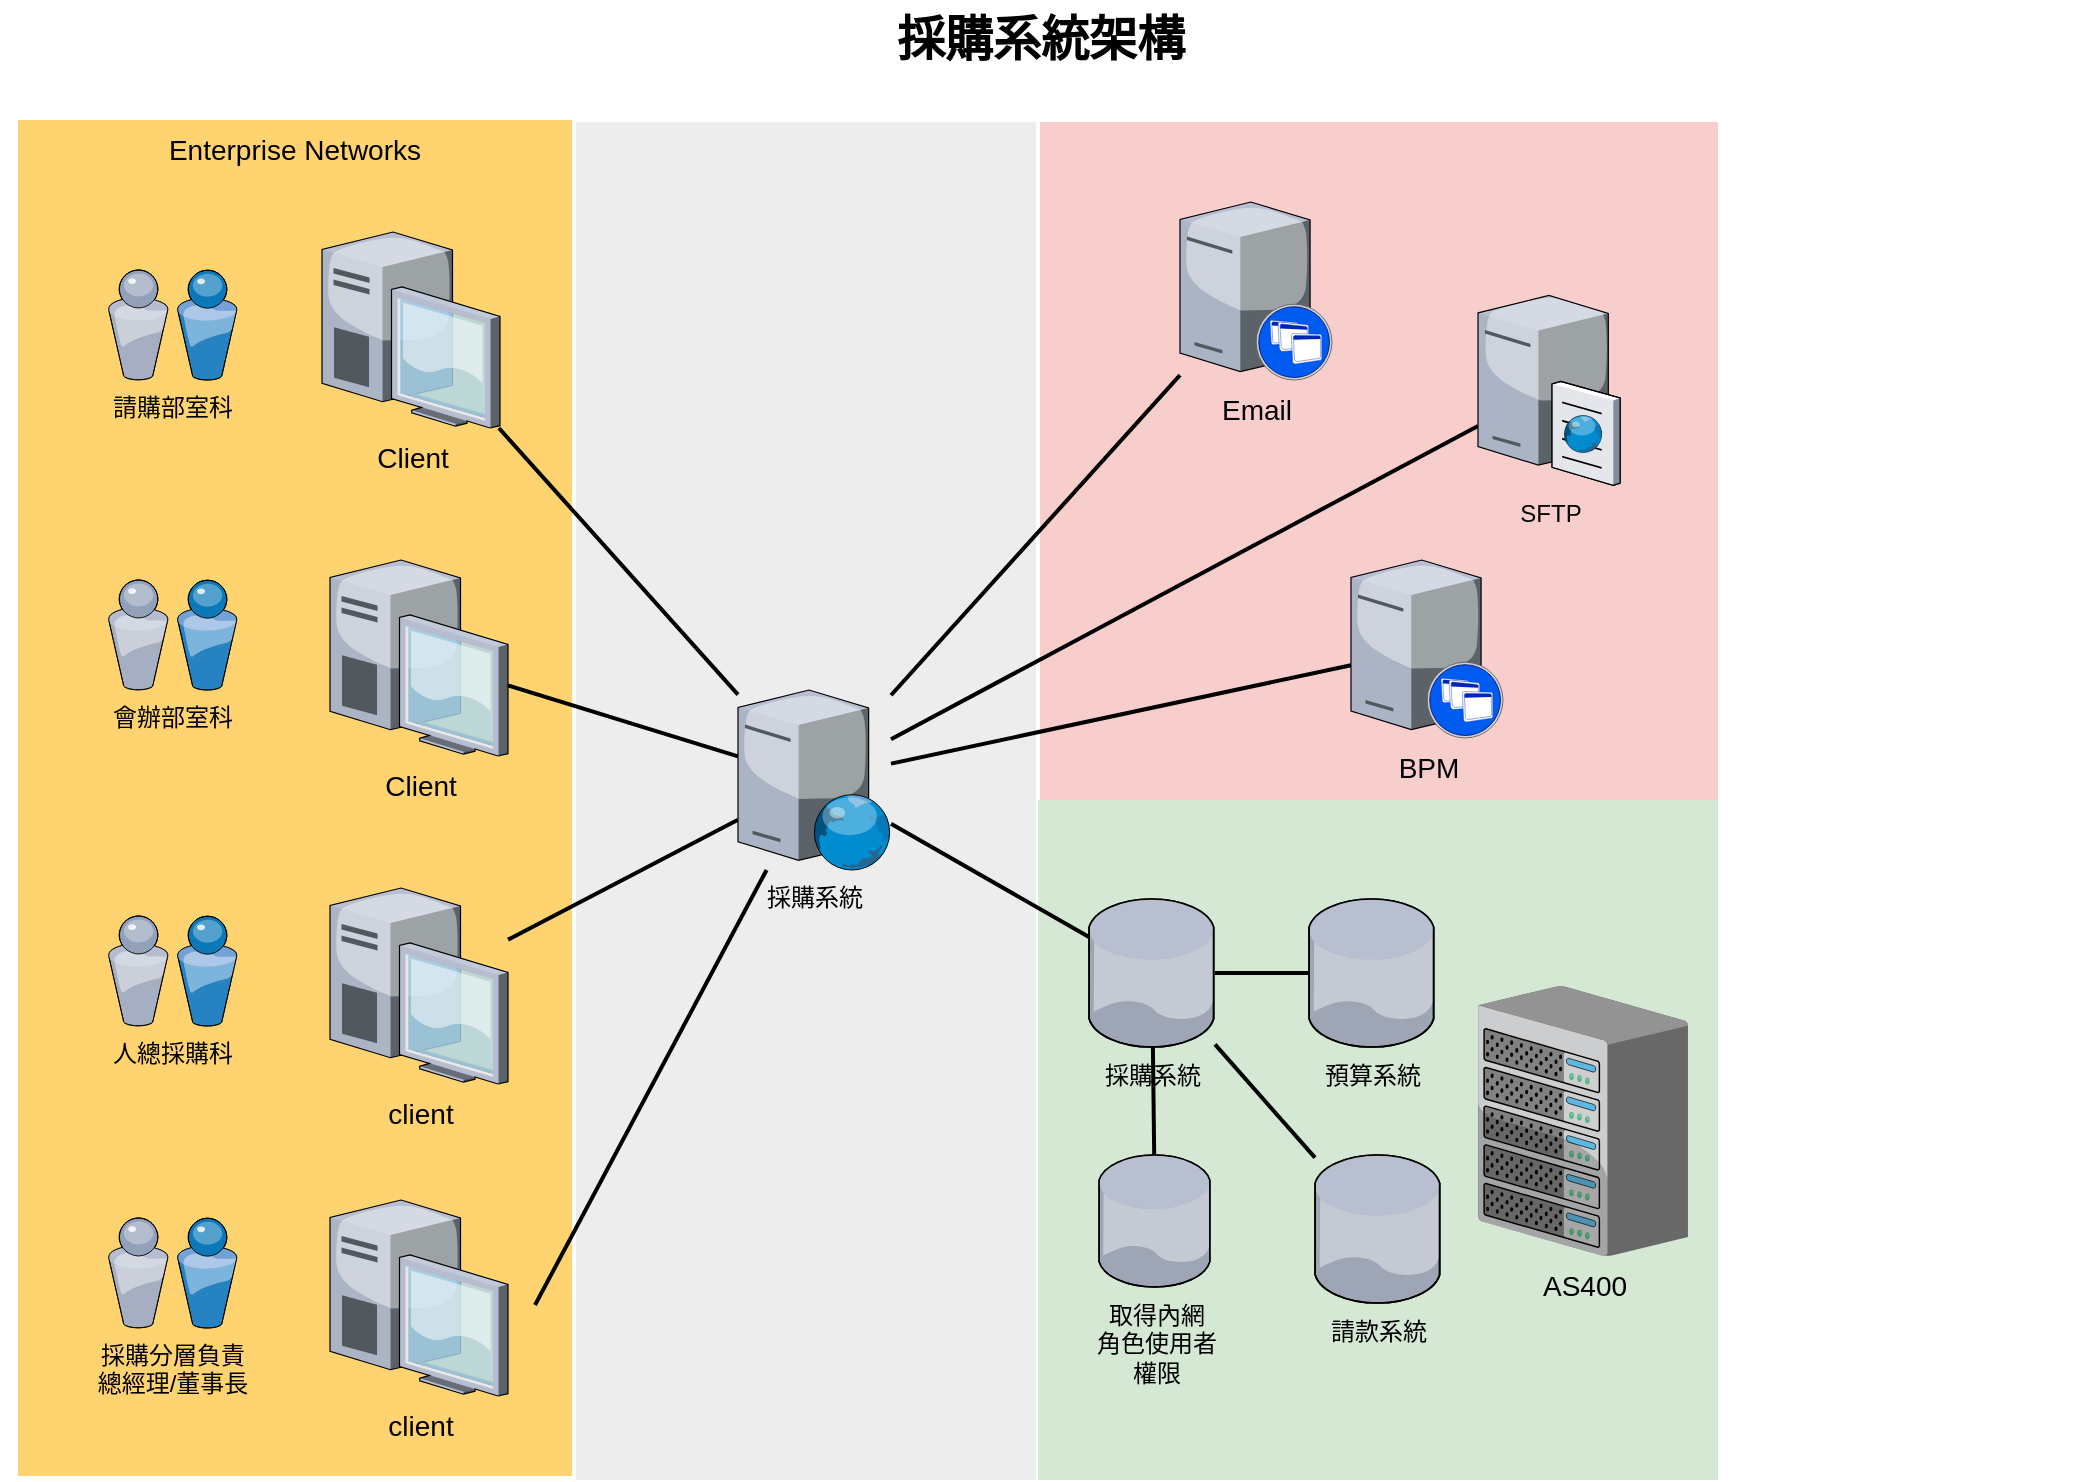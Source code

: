 <mxfile version="10.6.5" type="github"><diagram name="Page-1" id="e3a06f82-3646-2815-327d-82caf3d4e204"><mxGraphModel dx="1394" dy="747" grid="1" gridSize="10" guides="1" tooltips="1" connect="1" arrows="1" fold="1" page="1" pageScale="1.5" pageWidth="1169" pageHeight="826" background="none" math="0" shadow="0"><root><mxCell id="0" style=";html=1;"/><mxCell id="1" style=";html=1;" parent="0"/><mxCell id="6a7d8f32e03d9370-61" value="" style="whiteSpace=wrap;html=1;fillColor=#f8cecc;fontSize=14;strokeColor=none;verticalAlign=top;" parent="1" vertex="1"><mxGeometry x="721" y="101" width="339" height="339" as="geometry"/></mxCell><mxCell id="6a7d8f32e03d9370-60" value="" style="whiteSpace=wrap;html=1;fillColor=#d5e8d4;fontSize=14;strokeColor=none;verticalAlign=top;" parent="1" vertex="1"><mxGeometry x="720" y="440" width="340" height="340" as="geometry"/></mxCell><mxCell id="6a7d8f32e03d9370-59" value="" style="whiteSpace=wrap;html=1;fillColor=#EDEDED;fontSize=14;strokeColor=none;verticalAlign=top;" parent="1" vertex="1"><mxGeometry x="489" y="101" width="230" height="679" as="geometry"/></mxCell><mxCell id="6a7d8f32e03d9370-57" value="Enterprise Networks" style="whiteSpace=wrap;html=1;fillColor=#FFD470;gradientColor=none;fontSize=14;strokeColor=none;verticalAlign=top;" parent="1" vertex="1"><mxGeometry x="210" y="100" width="277" height="678" as="geometry"/></mxCell><mxCell id="6a7d8f32e03d9370-35" style="edgeStyle=none;rounded=0;html=1;startSize=10;endSize=10;jettySize=auto;orthogonalLoop=1;fontSize=14;endArrow=none;endFill=0;strokeWidth=2;" parent="1" target="bRtzg0saSHK6IQaAmpf9-12" edge="1"><mxGeometry relative="1" as="geometry"><mxPoint x="468.5" y="692.524" as="sourcePoint"/><mxPoint x="680" y="471.255" as="targetPoint"/></mxGeometry></mxCell><mxCell id="6a7d8f32e03d9370-34" style="edgeStyle=none;rounded=0;html=1;startSize=10;endSize=10;jettySize=auto;orthogonalLoop=1;fontSize=14;endArrow=none;endFill=0;strokeWidth=2;" parent="1" source="6a7d8f32e03d9370-3" target="bRtzg0saSHK6IQaAmpf9-12" edge="1"><mxGeometry relative="1" as="geometry"><mxPoint x="680" y="444.043" as="targetPoint"/></mxGeometry></mxCell><mxCell id="6a7d8f32e03d9370-3" value="client" style="verticalLabelPosition=bottom;aspect=fixed;html=1;verticalAlign=top;strokeColor=none;shape=mxgraph.citrix.desktop;fillColor=#66B2FF;gradientColor=#0066CC;fontSize=14;" parent="1" vertex="1"><mxGeometry x="366.0" y="484.0" width="89" height="98" as="geometry"/></mxCell><mxCell id="6a7d8f32e03d9370-33" style="edgeStyle=none;rounded=0;html=1;startSize=10;endSize=10;jettySize=auto;orthogonalLoop=1;fontSize=14;endArrow=none;endFill=0;strokeWidth=2;" parent="1" source="6a7d8f32e03d9370-4" target="bRtzg0saSHK6IQaAmpf9-12" edge="1"><mxGeometry relative="1" as="geometry"><mxPoint x="680" y="423.776" as="targetPoint"/></mxGeometry></mxCell><mxCell id="6a7d8f32e03d9370-4" value="Client" style="verticalLabelPosition=bottom;aspect=fixed;html=1;verticalAlign=top;strokeColor=none;shape=mxgraph.citrix.desktop;fillColor=#66B2FF;gradientColor=#0066CC;fontSize=14;" parent="1" vertex="1"><mxGeometry x="366.0" y="320.0" width="89" height="98" as="geometry"/></mxCell><mxCell id="6a7d8f32e03d9370-32" style="edgeStyle=none;rounded=0;html=1;startSize=10;endSize=10;jettySize=auto;orthogonalLoop=1;fontSize=14;endArrow=none;endFill=0;strokeWidth=2;" parent="1" source="6a7d8f32e03d9370-5" target="bRtzg0saSHK6IQaAmpf9-12" edge="1"><mxGeometry relative="1" as="geometry"><mxPoint x="680" y="403.869" as="targetPoint"/></mxGeometry></mxCell><mxCell id="6a7d8f32e03d9370-5" value="Client" style="verticalLabelPosition=bottom;aspect=fixed;html=1;verticalAlign=top;strokeColor=none;shape=mxgraph.citrix.desktop;fillColor=#66B2FF;gradientColor=#0066CC;fontSize=14;" parent="1" vertex="1"><mxGeometry x="362.0" y="156.0" width="89" height="98" as="geometry"/></mxCell><mxCell id="6a7d8f32e03d9370-40" style="edgeStyle=none;rounded=0;html=1;startSize=10;endSize=10;jettySize=auto;orthogonalLoop=1;fontSize=14;endArrow=none;endFill=0;strokeWidth=2;" parent="1" source="6a7d8f32e03d9370-9" target="bRtzg0saSHK6IQaAmpf9-12" edge="1"><mxGeometry relative="1" as="geometry"><mxPoint x="759" y="694.883" as="targetPoint"/></mxGeometry></mxCell><mxCell id="6a7d8f32e03d9370-9" value="BPM" style="verticalLabelPosition=bottom;aspect=fixed;html=1;verticalAlign=top;strokeColor=none;shape=mxgraph.citrix.xenapp_server;fillColor=#66B2FF;gradientColor=#0066CC;fontSize=14;" parent="1" vertex="1"><mxGeometry x="876.5" y="320" width="76" height="89" as="geometry"/></mxCell><mxCell id="6a7d8f32e03d9370-41" style="edgeStyle=none;rounded=0;html=1;startSize=10;endSize=10;jettySize=auto;orthogonalLoop=1;fontSize=14;endArrow=none;endFill=0;strokeWidth=2;" parent="1" source="bRtzg0saSHK6IQaAmpf9-19" target="bRtzg0saSHK6IQaAmpf9-12" edge="1"><mxGeometry relative="1" as="geometry"><mxPoint x="1221" y="155.309" as="sourcePoint"/><mxPoint x="759" y="529.883" as="targetPoint"/></mxGeometry></mxCell><mxCell id="6a7d8f32e03d9370-42" style="edgeStyle=none;rounded=0;html=1;startSize=10;endSize=10;jettySize=auto;orthogonalLoop=1;fontSize=14;endArrow=none;endFill=0;strokeWidth=2;" parent="1" source="6a7d8f32e03d9370-11" target="bRtzg0saSHK6IQaAmpf9-12" edge="1"><mxGeometry relative="1" as="geometry"><mxPoint x="759" y="365.883" as="targetPoint"/></mxGeometry></mxCell><mxCell id="6a7d8f32e03d9370-11" value="Email" style="verticalLabelPosition=bottom;aspect=fixed;html=1;verticalAlign=top;strokeColor=none;shape=mxgraph.citrix.xenapp_server;fillColor=#66B2FF;gradientColor=#0066CC;fontSize=14;" parent="1" vertex="1"><mxGeometry x="791" y="141" width="76" height="89" as="geometry"/></mxCell><mxCell id="6a7d8f32e03d9370-56" style="edgeStyle=none;rounded=0;html=1;startSize=10;endSize=10;jettySize=auto;orthogonalLoop=1;fontSize=14;endArrow=none;endFill=0;strokeWidth=2;" parent="1" source="bRtzg0saSHK6IQaAmpf9-12" target="bRtzg0saSHK6IQaAmpf9-17" edge="1"><mxGeometry relative="1" as="geometry"><mxPoint x="712.0" y="444.508" as="sourcePoint"/><mxPoint x="1093" y="648.973" as="targetPoint"/></mxGeometry></mxCell><mxCell id="6a7d8f32e03d9370-16" value="AS400" style="verticalLabelPosition=bottom;aspect=fixed;html=1;verticalAlign=top;strokeColor=none;shape=mxgraph.citrix.chassis;fillColor=#66B2FF;gradientColor=#0066CC;fontSize=14;" parent="1" vertex="1"><mxGeometry x="940" y="533" width="105" height="135" as="geometry"/></mxCell><mxCell id="6a7d8f32e03d9370-62" value="採購系統架構" style="text;strokeColor=none;fillColor=none;html=1;fontSize=24;fontStyle=1;verticalAlign=middle;align=center;" parent="1" vertex="1"><mxGeometry x="201" y="40" width="1039" height="40" as="geometry"/></mxCell><mxCell id="bRtzg0saSHK6IQaAmpf9-2" value="人總採購科" style="verticalLabelPosition=bottom;aspect=fixed;html=1;verticalAlign=top;strokeColor=none;align=center;outlineConnect=0;shape=mxgraph.citrix.users;" parent="1" vertex="1"><mxGeometry x="255" y="498" width="64.5" height="55" as="geometry"/></mxCell><mxCell id="bRtzg0saSHK6IQaAmpf9-3" value="請購部室科" style="verticalLabelPosition=bottom;aspect=fixed;html=1;verticalAlign=top;strokeColor=none;align=center;outlineConnect=0;shape=mxgraph.citrix.users;" parent="1" vertex="1"><mxGeometry x="255" y="175" width="64.5" height="55" as="geometry"/></mxCell><mxCell id="bRtzg0saSHK6IQaAmpf9-4" value="會辦部室科" style="verticalLabelPosition=bottom;aspect=fixed;html=1;verticalAlign=top;strokeColor=none;align=center;outlineConnect=0;shape=mxgraph.citrix.users;" parent="1" vertex="1"><mxGeometry x="255" y="330" width="64.5" height="55" as="geometry"/></mxCell><mxCell id="bRtzg0saSHK6IQaAmpf9-5" value="client" style="verticalLabelPosition=bottom;aspect=fixed;html=1;verticalAlign=top;strokeColor=none;shape=mxgraph.citrix.desktop;fillColor=#66B2FF;gradientColor=#0066CC;fontSize=14;" parent="1" vertex="1"><mxGeometry x="366.0" y="640" width="89" height="98" as="geometry"/></mxCell><mxCell id="bRtzg0saSHK6IQaAmpf9-6" value="採購分層負責&lt;br&gt;總經理/董事長&lt;br&gt;" style="verticalLabelPosition=bottom;aspect=fixed;html=1;verticalAlign=top;strokeColor=none;align=center;outlineConnect=0;shape=mxgraph.citrix.users;" parent="1" vertex="1"><mxGeometry x="255" y="649" width="64.5" height="55" as="geometry"/></mxCell><mxCell id="bRtzg0saSHK6IQaAmpf9-12" value="採購系統" style="verticalLabelPosition=bottom;aspect=fixed;html=1;verticalAlign=top;strokeColor=none;align=center;outlineConnect=0;shape=mxgraph.citrix.web_server;" parent="1" vertex="1"><mxGeometry x="570" y="385" width="76.5" height="90" as="geometry"/></mxCell><mxCell id="bRtzg0saSHK6IQaAmpf9-18" value="取得內網&lt;br&gt;角色使用者&lt;br&gt;權限&lt;br&gt;" style="verticalLabelPosition=bottom;aspect=fixed;html=1;verticalAlign=top;strokeColor=none;align=center;outlineConnect=0;shape=mxgraph.citrix.database;" parent="1" vertex="1"><mxGeometry x="750.5" y="617.5" width="56" height="66" as="geometry"/></mxCell><mxCell id="bRtzg0saSHK6IQaAmpf9-19" value="SFTP" style="verticalLabelPosition=bottom;aspect=fixed;html=1;verticalAlign=top;strokeColor=none;align=center;outlineConnect=0;shape=mxgraph.citrix.ftp_server;" parent="1" vertex="1"><mxGeometry x="940" y="185.5" width="71" height="97" as="geometry"/></mxCell><mxCell id="bRtzg0saSHK6IQaAmpf9-23" value="預算系統" style="verticalLabelPosition=bottom;aspect=fixed;html=1;verticalAlign=top;strokeColor=none;align=center;outlineConnect=0;shape=mxgraph.citrix.database;" parent="1" vertex="1"><mxGeometry x="855.5" y="489.5" width="63" height="74" as="geometry"/></mxCell><mxCell id="bRtzg0saSHK6IQaAmpf9-24" value="請款系統" style="verticalLabelPosition=bottom;aspect=fixed;html=1;verticalAlign=top;strokeColor=none;align=center;outlineConnect=0;shape=mxgraph.citrix.database;" parent="1" vertex="1"><mxGeometry x="858.5" y="617.5" width="63" height="74" as="geometry"/></mxCell><mxCell id="bRtzg0saSHK6IQaAmpf9-25" style="edgeStyle=none;rounded=0;html=1;jettySize=auto;orthogonalLoop=1;fontSize=14;endArrow=none;endFill=0;strokeWidth=2;" parent="1" source="bRtzg0saSHK6IQaAmpf9-17" target="bRtzg0saSHK6IQaAmpf9-23" edge="1"><mxGeometry relative="1" as="geometry"><mxPoint x="407.5" y="563.508" as="sourcePoint"/><mxPoint x="745.5" y="671.899" as="targetPoint"/></mxGeometry></mxCell><mxCell id="bRtzg0saSHK6IQaAmpf9-26" style="edgeStyle=none;rounded=0;html=1;jettySize=auto;orthogonalLoop=1;fontSize=14;endArrow=none;endFill=0;strokeWidth=2;" parent="1" source="bRtzg0saSHK6IQaAmpf9-17" target="bRtzg0saSHK6IQaAmpf9-24" edge="1"><mxGeometry relative="1" as="geometry"><mxPoint x="818.5" y="536.5" as="sourcePoint"/><mxPoint x="865.5" y="536.5" as="targetPoint"/></mxGeometry></mxCell><mxCell id="bRtzg0saSHK6IQaAmpf9-27" style="edgeStyle=none;rounded=0;html=1;jettySize=auto;orthogonalLoop=1;fontSize=14;endArrow=none;endFill=0;strokeWidth=2;" parent="1" source="bRtzg0saSHK6IQaAmpf9-17" target="bRtzg0saSHK6IQaAmpf9-18" edge="1"><mxGeometry relative="1" as="geometry"><mxPoint x="772" y="580.853" as="sourcePoint"/><mxPoint x="828" y="640.147" as="targetPoint"/></mxGeometry></mxCell><mxCell id="bRtzg0saSHK6IQaAmpf9-17" value="採購系統" style="verticalLabelPosition=bottom;aspect=fixed;html=1;verticalAlign=top;strokeColor=none;align=center;outlineConnect=0;shape=mxgraph.citrix.database;" parent="1" vertex="1"><mxGeometry x="745.5" y="489.5" width="63" height="74" as="geometry"/></mxCell></root></mxGraphModel></diagram></mxfile>